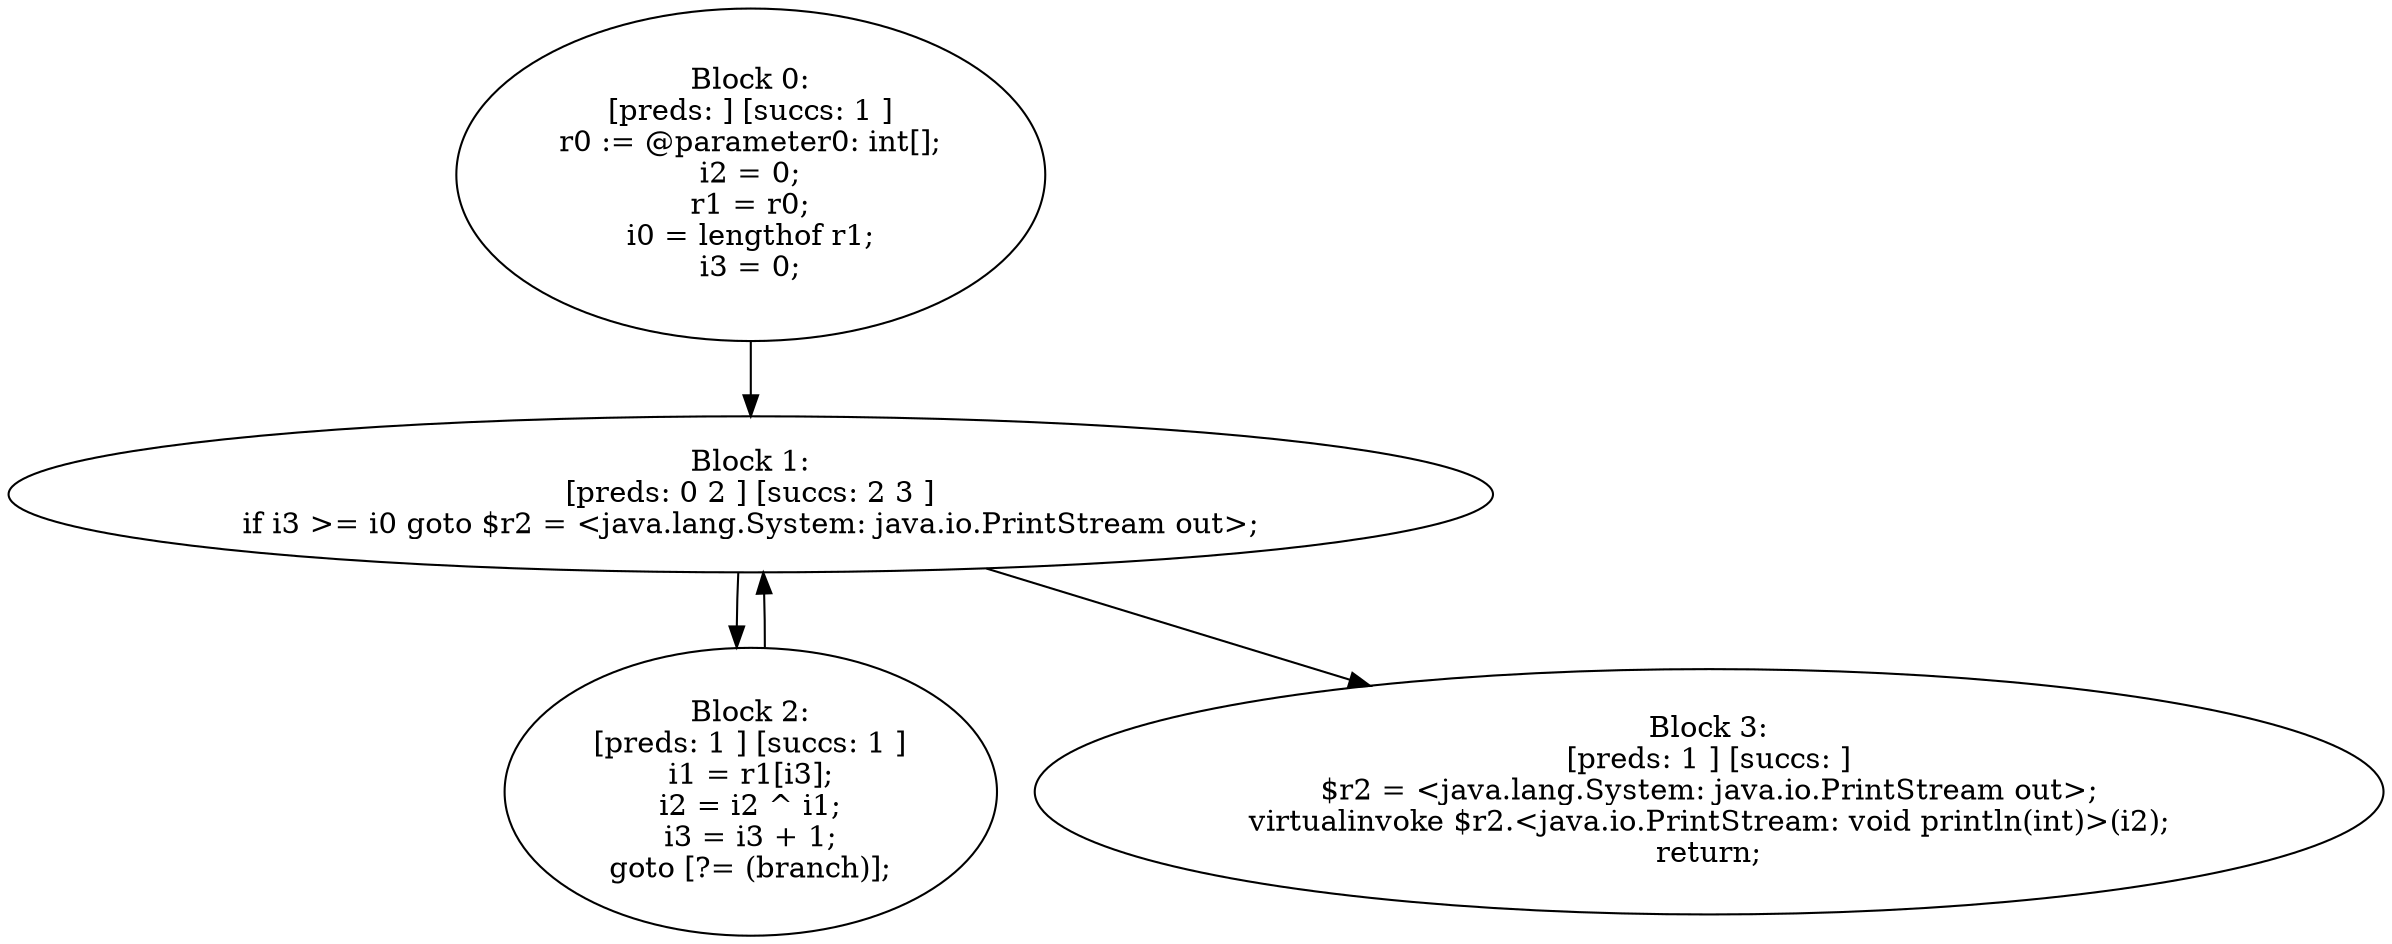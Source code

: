 digraph "unitGraph" {
    "Block 0:
[preds: ] [succs: 1 ]
r0 := @parameter0: int[];
i2 = 0;
r1 = r0;
i0 = lengthof r1;
i3 = 0;
"
    "Block 1:
[preds: 0 2 ] [succs: 2 3 ]
if i3 >= i0 goto $r2 = <java.lang.System: java.io.PrintStream out>;
"
    "Block 2:
[preds: 1 ] [succs: 1 ]
i1 = r1[i3];
i2 = i2 ^ i1;
i3 = i3 + 1;
goto [?= (branch)];
"
    "Block 3:
[preds: 1 ] [succs: ]
$r2 = <java.lang.System: java.io.PrintStream out>;
virtualinvoke $r2.<java.io.PrintStream: void println(int)>(i2);
return;
"
    "Block 0:
[preds: ] [succs: 1 ]
r0 := @parameter0: int[];
i2 = 0;
r1 = r0;
i0 = lengthof r1;
i3 = 0;
"->"Block 1:
[preds: 0 2 ] [succs: 2 3 ]
if i3 >= i0 goto $r2 = <java.lang.System: java.io.PrintStream out>;
";
    "Block 1:
[preds: 0 2 ] [succs: 2 3 ]
if i3 >= i0 goto $r2 = <java.lang.System: java.io.PrintStream out>;
"->"Block 2:
[preds: 1 ] [succs: 1 ]
i1 = r1[i3];
i2 = i2 ^ i1;
i3 = i3 + 1;
goto [?= (branch)];
";
    "Block 1:
[preds: 0 2 ] [succs: 2 3 ]
if i3 >= i0 goto $r2 = <java.lang.System: java.io.PrintStream out>;
"->"Block 3:
[preds: 1 ] [succs: ]
$r2 = <java.lang.System: java.io.PrintStream out>;
virtualinvoke $r2.<java.io.PrintStream: void println(int)>(i2);
return;
";
    "Block 2:
[preds: 1 ] [succs: 1 ]
i1 = r1[i3];
i2 = i2 ^ i1;
i3 = i3 + 1;
goto [?= (branch)];
"->"Block 1:
[preds: 0 2 ] [succs: 2 3 ]
if i3 >= i0 goto $r2 = <java.lang.System: java.io.PrintStream out>;
";
}
